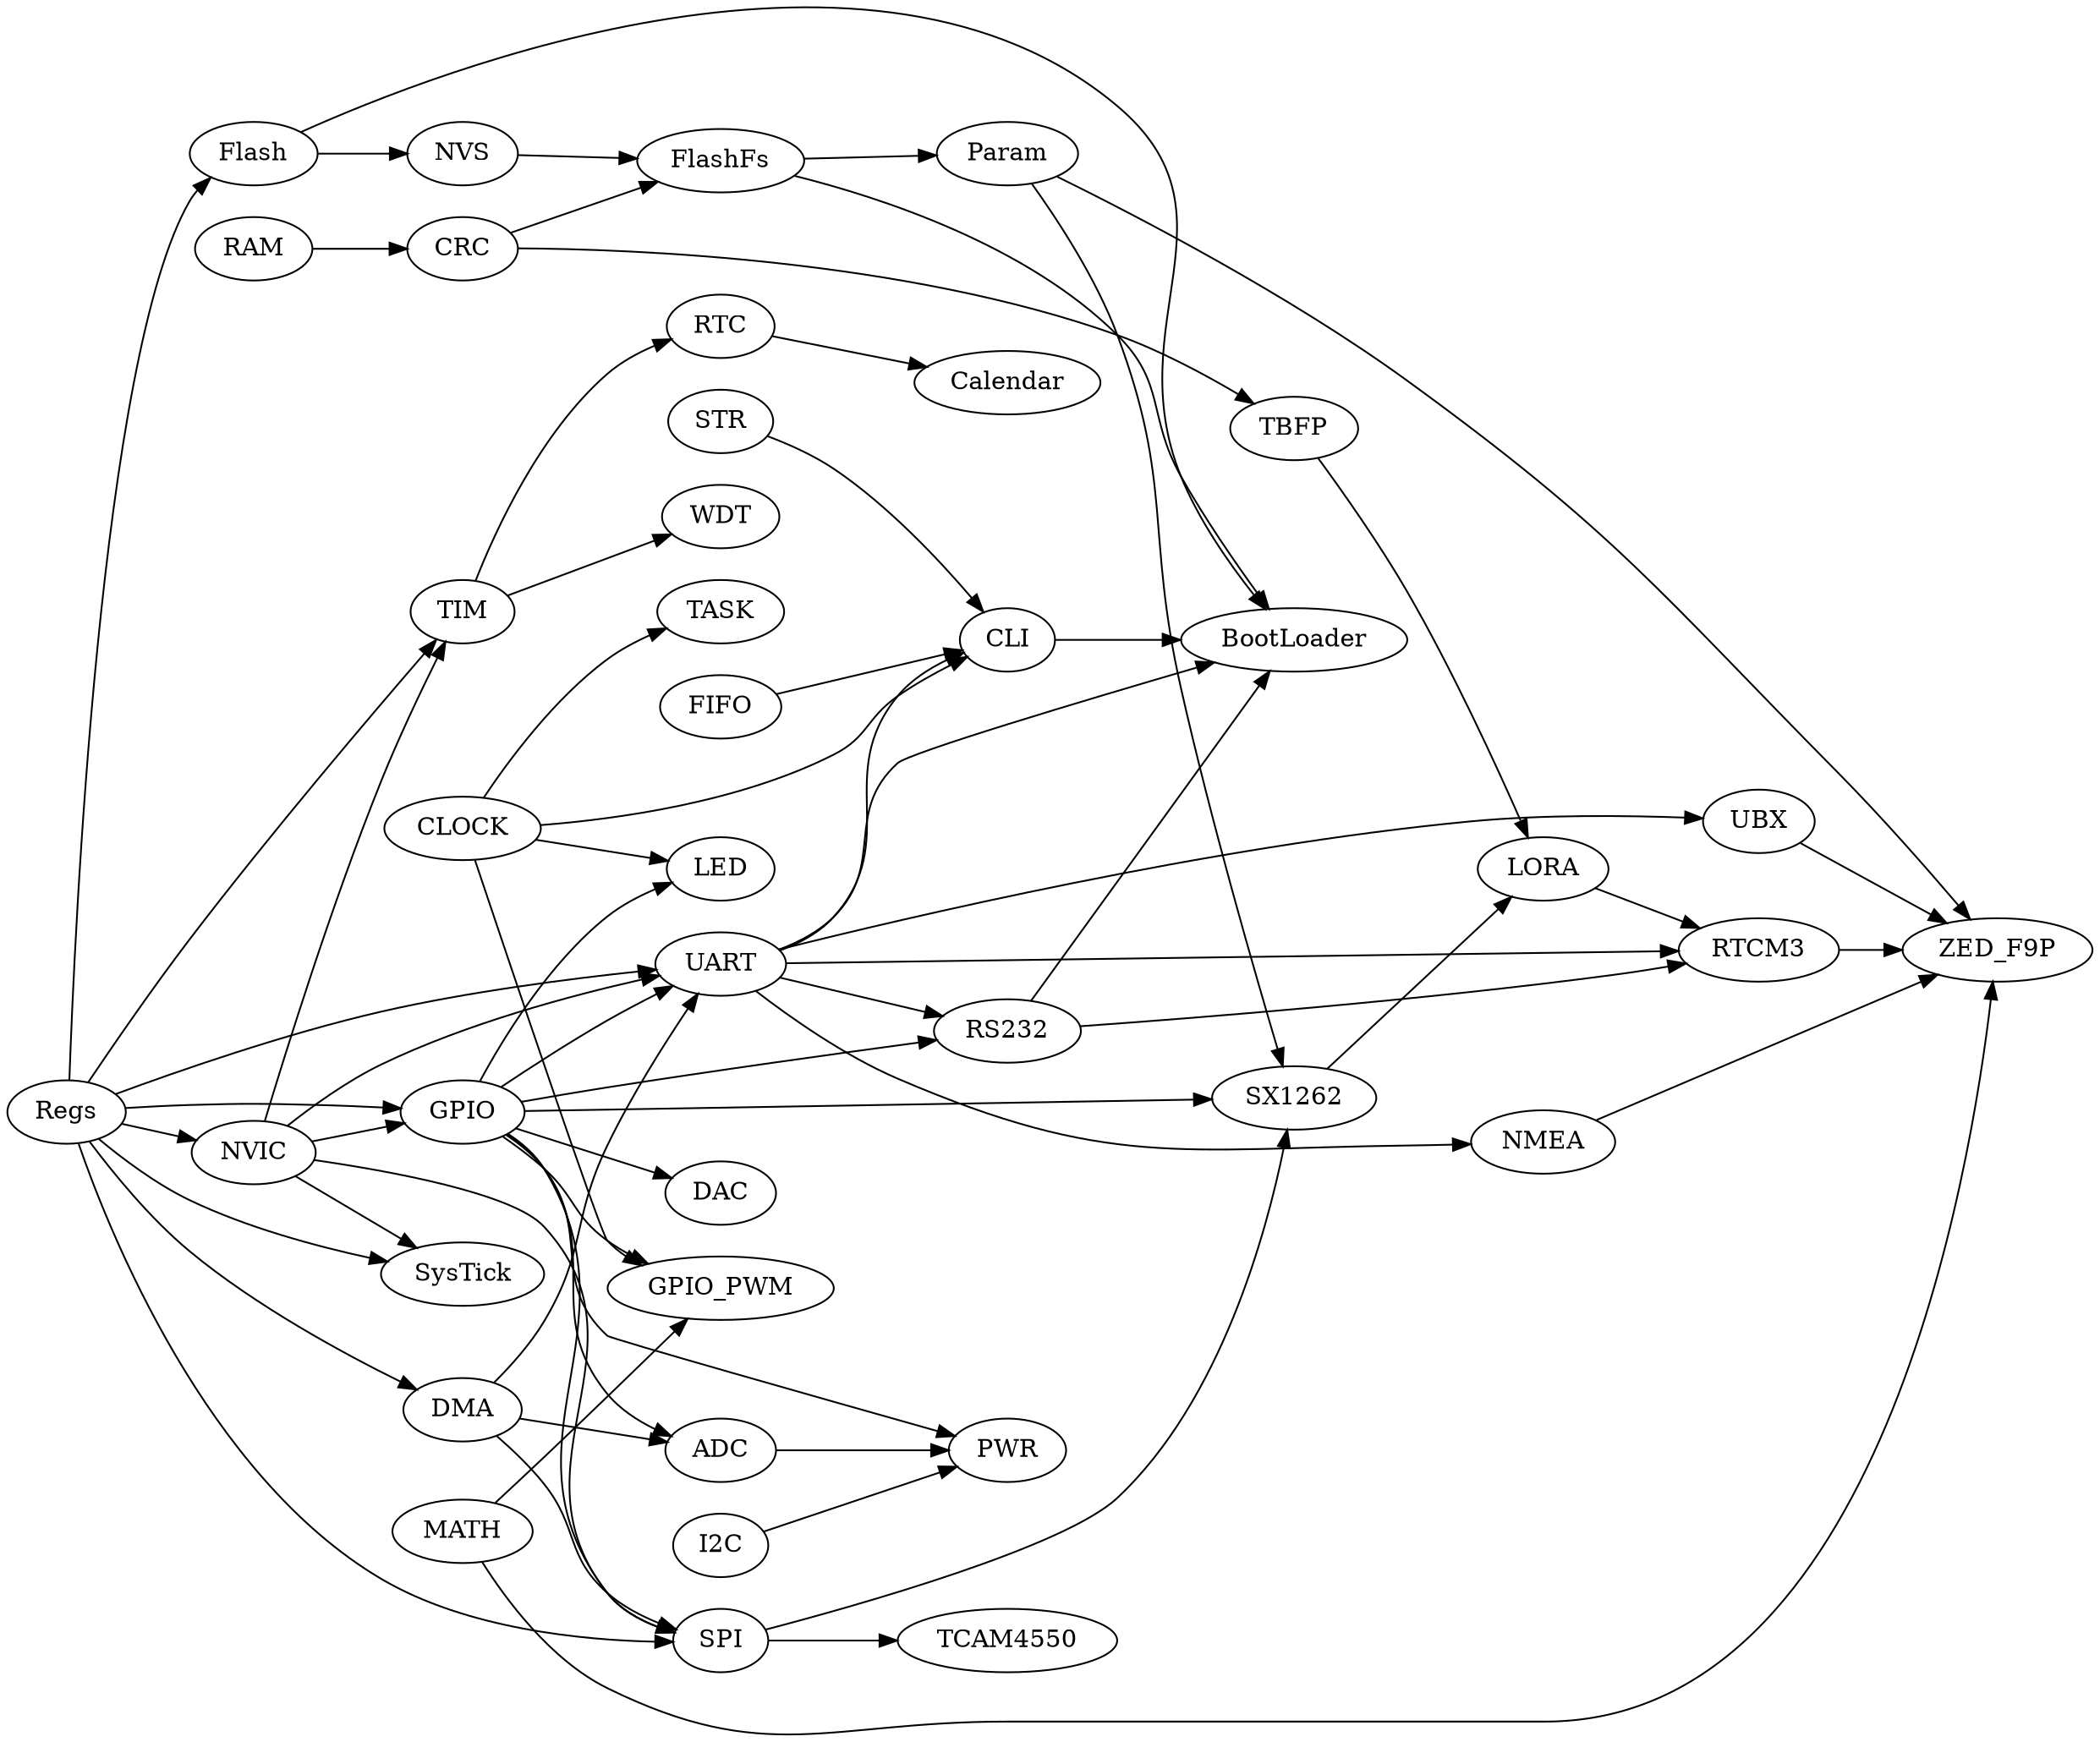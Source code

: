 digraph graphname {
    rankdir=LR;
    CLOCK->CLI;
    CLOCK->GPIO_PWM
    CLOCK->LED;
    CLOCK->TASK;
    CRC->FlashFs;
    CRC -> TBFP;
    DMA->SPI;
    DMA->UART;
    DMA->ADC;
    FIFO->CLI;
    Flash->NVS;
    FlashFs->Param;
    GPIO->SPI;
    GPIO->UART;
    GPIO->ADC;
    GPIO->DAC;
    GPIO->GPIO_PWM;
    GPIO->LED;
    GPIO->PWR;
	ADC->PWR;
    GPIO->RS232;
    GPIO->SX1262;
    I2C->PWR;
    LORA->RTCM3;
    MATH->GPIO_PWM;
    MATH->ZED_F9P;
    NMEA->ZED_F9P;
    NVIC->SPI;
    NVIC->UART;
    NVIC->SysTick;
    NVIC->TIM;
    NVIC->GPIO;
    NVS->FlashFs;
    Param->SX1262;
    Param->ZED_F9P;
    RAM->CRC;
    RS232->RTCM3;
    RTC->Calendar;
    RTCM3->ZED_F9P;
    Regs->SPI;
    Regs->UART;
    Regs->DMA;
    Regs->Flash;
    Regs->GPIO;
    Regs->NVIC;
    Regs->SysTick;
    Regs->TIM;
    SPI->SX1262;
    SPI->TCAM4550;
    STR->CLI;
    SX1262->LORA;
    TBFP->LORA;
    TIM->RTC;
    TIM->WDT;
    Flash->BootLoader;
    UART->BootLoader;
    FlashFs->BootLoader;
    CLI->BootLoader;
    RS232->BootLoader;
    UART->CLI;
    UART->NMEA;
    UART->RS232;
    UART->RTCM3;
    UART->UBX;
    UBX->ZED_F9P;
}
